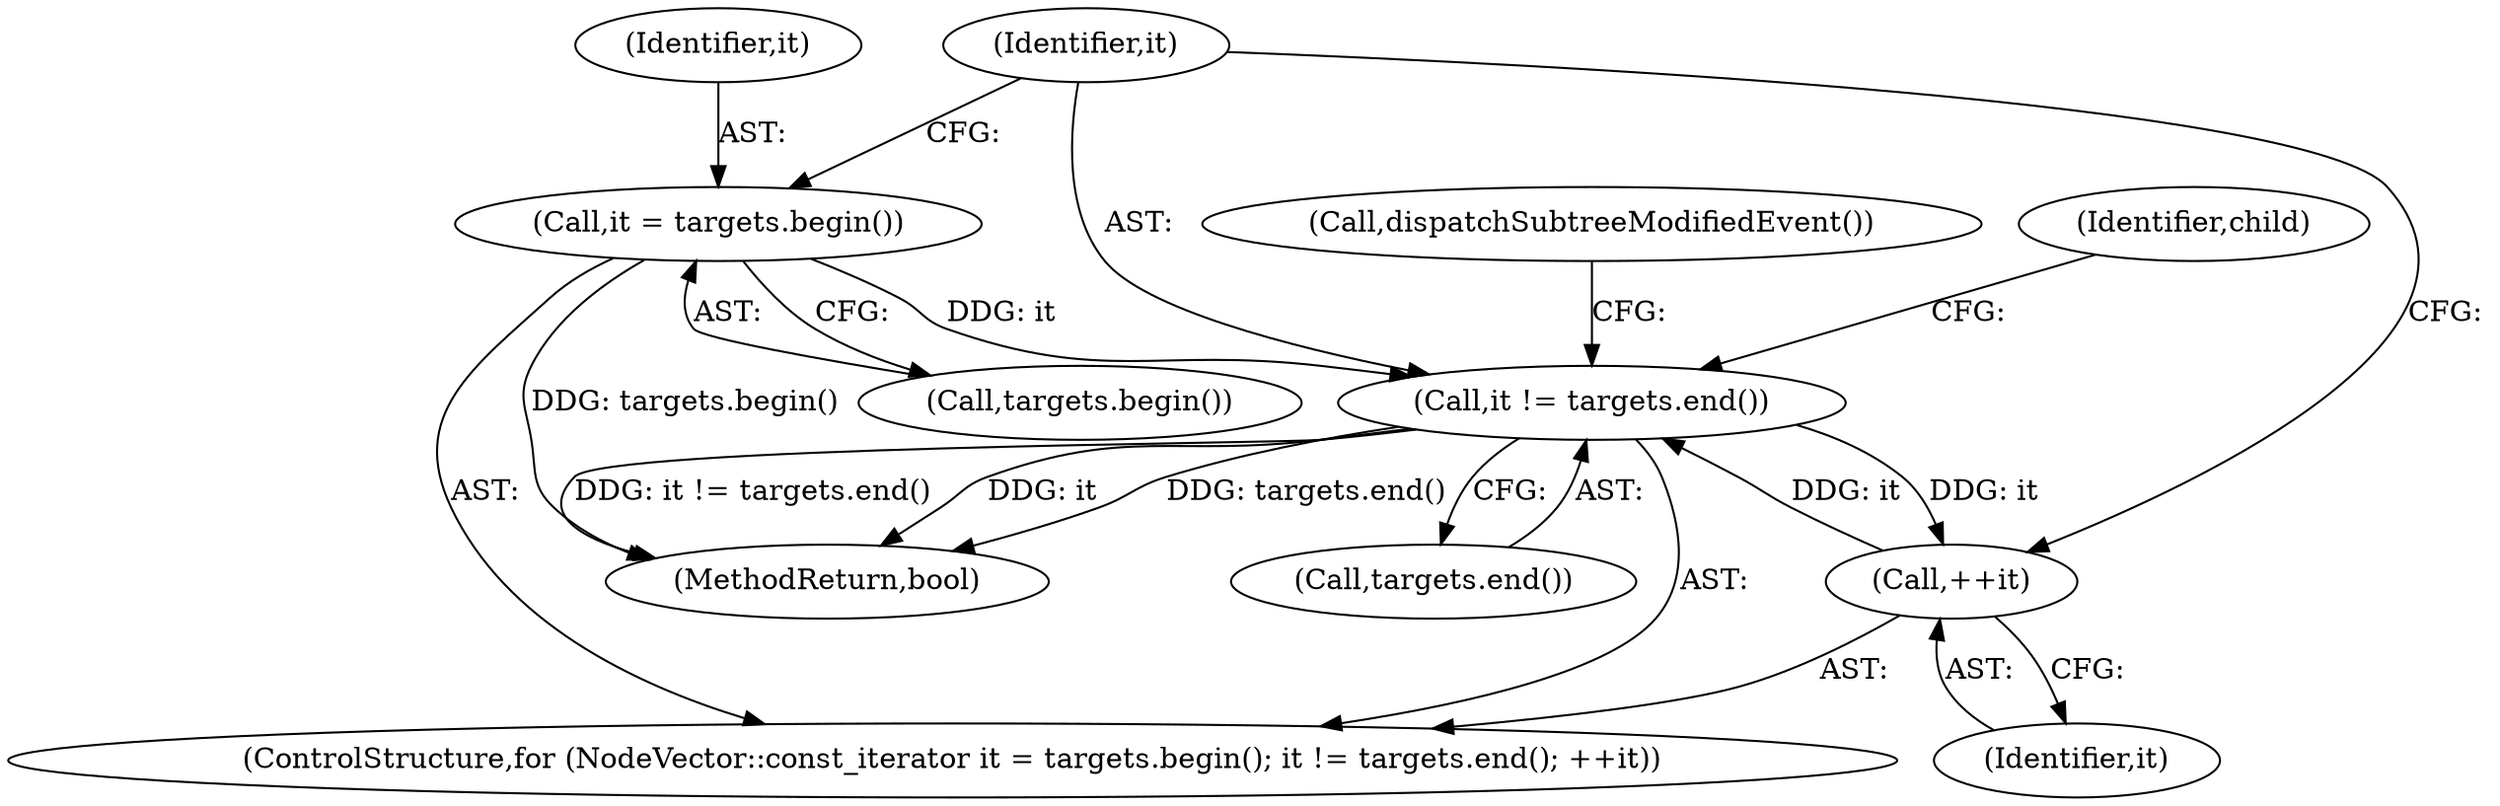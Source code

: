 digraph "0_Chrome_6c390601f9ee3436bb32f84772977570265982ea@API" {
"1000205" [label="(Call,it != targets.end())"];
"1000208" [label="(Call,++it)"];
"1000205" [label="(Call,it != targets.end())"];
"1000202" [label="(Call,it = targets.begin())"];
"1000245" [label="(MethodReturn,bool)"];
"1000205" [label="(Call,it != targets.end())"];
"1000206" [label="(Identifier,it)"];
"1000242" [label="(Call,dispatchSubtreeModifiedEvent())"];
"1000207" [label="(Call,targets.end())"];
"1000213" [label="(Identifier,child)"];
"1000204" [label="(Call,targets.begin())"];
"1000209" [label="(Identifier,it)"];
"1000208" [label="(Call,++it)"];
"1000202" [label="(Call,it = targets.begin())"];
"1000203" [label="(Identifier,it)"];
"1000200" [label="(ControlStructure,for (NodeVector::const_iterator it = targets.begin(); it != targets.end(); ++it))"];
"1000205" -> "1000200"  [label="AST: "];
"1000205" -> "1000207"  [label="CFG: "];
"1000206" -> "1000205"  [label="AST: "];
"1000207" -> "1000205"  [label="AST: "];
"1000213" -> "1000205"  [label="CFG: "];
"1000242" -> "1000205"  [label="CFG: "];
"1000205" -> "1000245"  [label="DDG: it"];
"1000205" -> "1000245"  [label="DDG: targets.end()"];
"1000205" -> "1000245"  [label="DDG: it != targets.end()"];
"1000208" -> "1000205"  [label="DDG: it"];
"1000202" -> "1000205"  [label="DDG: it"];
"1000205" -> "1000208"  [label="DDG: it"];
"1000208" -> "1000200"  [label="AST: "];
"1000208" -> "1000209"  [label="CFG: "];
"1000209" -> "1000208"  [label="AST: "];
"1000206" -> "1000208"  [label="CFG: "];
"1000202" -> "1000200"  [label="AST: "];
"1000202" -> "1000204"  [label="CFG: "];
"1000203" -> "1000202"  [label="AST: "];
"1000204" -> "1000202"  [label="AST: "];
"1000206" -> "1000202"  [label="CFG: "];
"1000202" -> "1000245"  [label="DDG: targets.begin()"];
}
